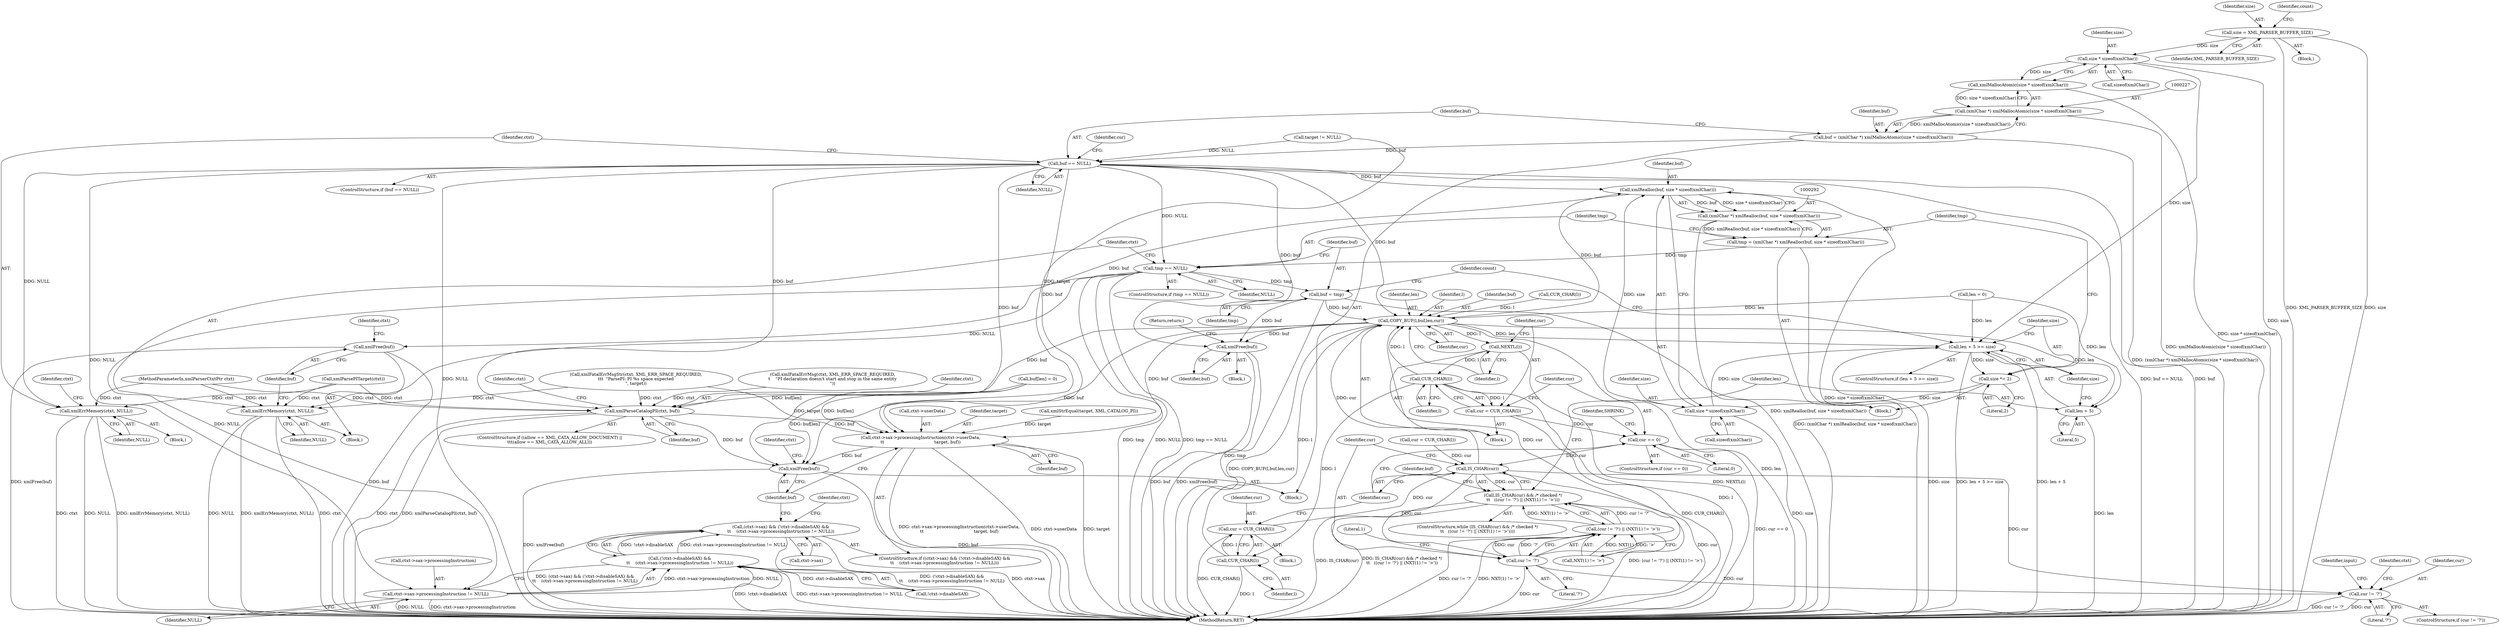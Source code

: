 digraph "0_Chrome_d0947db40187f4708c58e64cbd6013faf9eddeed_30@API" {
"1000229" [label="(Call,size * sizeof(xmlChar))"];
"1000117" [label="(Call,size = XML_PARSER_BUFFER_SIZE)"];
"1000228" [label="(Call,xmlMallocAtomic(size * sizeof(xmlChar)))"];
"1000226" [label="(Call,(xmlChar *) xmlMallocAtomic(size * sizeof(xmlChar)))"];
"1000224" [label="(Call,buf = (xmlChar *) xmlMallocAtomic(size * sizeof(xmlChar)))"];
"1000234" [label="(Call,buf == NULL)"];
"1000238" [label="(Call,xmlErrMemory(ctxt, NULL))"];
"1000293" [label="(Call,xmlRealloc(buf, size * sizeof(xmlChar)))"];
"1000291" [label="(Call,(xmlChar *) xmlRealloc(buf, size * sizeof(xmlChar)))"];
"1000289" [label="(Call,tmp = (xmlChar *) xmlRealloc(buf, size * sizeof(xmlChar)))"];
"1000300" [label="(Call,tmp == NULL)"];
"1000304" [label="(Call,xmlErrMemory(ctxt, NULL))"];
"1000315" [label="(Call,buf = tmp)"];
"1000333" [label="(Call,xmlFree(buf))"];
"1000339" [label="(Call,COPY_BUF(l,buf,len,cur))"];
"1000279" [label="(Call,len + 5 >= size)"];
"1000286" [label="(Call,size *= 2)"];
"1000295" [label="(Call,size * sizeof(xmlChar))"];
"1000280" [label="(Call,len + 5)"];
"1000344" [label="(Call,NEXTL(l))"];
"1000348" [label="(Call,CUR_CHAR(l))"];
"1000346" [label="(Call,cur = CUR_CHAR(l))"];
"1000351" [label="(Call,cur == 0)"];
"1000267" [label="(Call,IS_CHAR(cur))"];
"1000266" [label="(Call,IS_CHAR(cur) && /* checked */\n\t\t   ((cur != '?') || (NXT(1) != '>')))"];
"1000270" [label="(Call,cur != '?')"];
"1000269" [label="(Call,(cur != '?') || (NXT(1) != '>'))"];
"1000367" [label="(Call,cur != '?')"];
"1000359" [label="(Call,CUR_CHAR(l))"];
"1000357" [label="(Call,cur = CUR_CHAR(l))"];
"1000416" [label="(Call,xmlParseCatalogPI(ctxt, buf))"];
"1000436" [label="(Call,ctxt->sax->processingInstruction(ctxt->userData,\n\t\t                                     target, buf))"];
"1000442" [label="(Call,xmlFree(buf))"];
"1000429" [label="(Call,ctxt->sax->processingInstruction != NULL)"];
"1000424" [label="(Call,(!ctxt->disableSAX) &&\n\t\t    (ctxt->sax->processingInstruction != NULL))"];
"1000420" [label="(Call,(ctxt->sax) && (!ctxt->disableSAX) &&\n\t\t    (ctxt->sax->processingInstruction != NULL))"];
"1000307" [label="(Call,xmlFree(buf))"];
"1000385" [label="(Call,xmlFatalErrMsg(ctxt, XML_ERR_SPACE_REQUIRED,\n\t    \"PI declaration doesn't start and stop in the same entity\n\"))"];
"1000243" [label="(Identifier,ctxt)"];
"1000349" [label="(Identifier,l)"];
"1000315" [label="(Call,buf = tmp)"];
"1000311" [label="(Identifier,ctxt)"];
"1000273" [label="(Call,NXT(1) != '>')"];
"1000422" [label="(Identifier,ctxt)"];
"1000270" [label="(Call,cur != '?')"];
"1000301" [label="(Identifier,tmp)"];
"1000380" [label="(Identifier,input)"];
"1000117" [label="(Call,size = XML_PARSER_BUFFER_SIZE)"];
"1000277" [label="(Block,)"];
"1000118" [label="(Identifier,size)"];
"1000290" [label="(Identifier,tmp)"];
"1000271" [label="(Identifier,cur)"];
"1000346" [label="(Call,cur = CUR_CHAR(l))"];
"1000441" [label="(Identifier,buf)"];
"1000240" [label="(Identifier,NULL)"];
"1000461" [label="(MethodReturn,RET)"];
"1000344" [label="(Call,NEXTL(l))"];
"1000162" [label="(Call,target != NULL)"];
"1000265" [label="(ControlStructure,while (IS_CHAR(cur) && /* checked */\n\t\t   ((cur != '?') || (NXT(1) != '>'))))"];
"1000304" [label="(Call,xmlErrMemory(ctxt, NULL))"];
"1000228" [label="(Call,xmlMallocAtomic(size * sizeof(xmlChar)))"];
"1000275" [label="(Literal,1)"];
"1000233" [label="(ControlStructure,if (buf == NULL))"];
"1000306" [label="(Identifier,NULL)"];
"1000234" [label="(Call,buf == NULL)"];
"1000352" [label="(Identifier,cur)"];
"1000236" [label="(Identifier,NULL)"];
"1000126" [label="(Identifier,count)"];
"1000287" [label="(Identifier,size)"];
"1000319" [label="(Identifier,count)"];
"1000334" [label="(Identifier,buf)"];
"1000335" [label="(Return,return;)"];
"1000367" [label="(Call,cur != '?')"];
"1000297" [label="(Call,sizeof(xmlChar))"];
"1000291" [label="(Call,(xmlChar *) xmlRealloc(buf, size * sizeof(xmlChar)))"];
"1000248" [label="(Identifier,cur)"];
"1000443" [label="(Identifier,buf)"];
"1000453" [label="(Identifier,ctxt)"];
"1000340" [label="(Identifier,l)"];
"1000119" [label="(Identifier,XML_PARSER_BUFFER_SIZE)"];
"1000308" [label="(Identifier,buf)"];
"1000341" [label="(Identifier,buf)"];
"1000400" [label="(Call,xmlStrEqual(target, XML_CATALOG_PI))"];
"1000272" [label="(Literal,'?')"];
"1000226" [label="(Call,(xmlChar *) xmlMallocAtomic(size * sizeof(xmlChar)))"];
"1000263" [label="(Call,CUR_CHAR(l))"];
"1000438" [label="(Identifier,ctxt)"];
"1000288" [label="(Literal,2)"];
"1000343" [label="(Identifier,cur)"];
"1000231" [label="(Call,sizeof(xmlChar))"];
"1000361" [label="(Call,buf[len] = 0)"];
"1000351" [label="(Call,cur == 0)"];
"1000425" [label="(Call,!ctxt->disableSAX)"];
"1000296" [label="(Identifier,size)"];
"1000436" [label="(Call,ctxt->sax->processingInstruction(ctxt->userData,\n\t\t                                     target, buf))"];
"1000279" [label="(Call,len + 5 >= size)"];
"1000348" [label="(Call,CUR_CHAR(l))"];
"1000224" [label="(Call,buf = (xmlChar *) xmlMallocAtomic(size * sizeof(xmlChar)))"];
"1000437" [label="(Call,ctxt->userData)"];
"1000345" [label="(Identifier,l)"];
"1000281" [label="(Identifier,len)"];
"1000294" [label="(Identifier,buf)"];
"1000360" [label="(Identifier,l)"];
"1000372" [label="(Identifier,ctxt)"];
"1000303" [label="(Block,)"];
"1000305" [label="(Identifier,ctxt)"];
"1000359" [label="(Call,CUR_CHAR(l))"];
"1000289" [label="(Call,tmp = (xmlChar *) xmlRealloc(buf, size * sizeof(xmlChar)))"];
"1000354" [label="(Block,)"];
"1000230" [label="(Identifier,size)"];
"1000299" [label="(ControlStructure,if (tmp == NULL))"];
"1000300" [label="(Call,tmp == NULL)"];
"1000107" [label="(Block,)"];
"1000421" [label="(Call,ctxt->sax)"];
"1000106" [label="(MethodParameterIn,xmlParserCtxtPtr ctxt)"];
"1000282" [label="(Literal,5)"];
"1000347" [label="(Identifier,cur)"];
"1000269" [label="(Call,(cur != '?') || (NXT(1) != '>'))"];
"1000268" [label="(Identifier,cur)"];
"1000358" [label="(Identifier,cur)"];
"1000283" [label="(Identifier,size)"];
"1000368" [label="(Identifier,cur)"];
"1000408" [label="(ControlStructure,if ((allow == XML_CATA_ALLOW_DOCUMENT) ||\n\t\t\t(allow == XML_CATA_ALLOW_ALL)))"];
"1000280" [label="(Call,len + 5)"];
"1000420" [label="(Call,(ctxt->sax) && (!ctxt->disableSAX) &&\n\t\t    (ctxt->sax->processingInstruction != NULL))"];
"1000417" [label="(Identifier,ctxt)"];
"1000317" [label="(Identifier,tmp)"];
"1000342" [label="(Identifier,len)"];
"1000369" [label="(Literal,'?')"];
"1000278" [label="(ControlStructure,if (len + 5 >= size))"];
"1000307" [label="(Call,xmlFree(buf))"];
"1000355" [label="(Identifier,SHRINK)"];
"1000316" [label="(Identifier,buf)"];
"1000267" [label="(Call,IS_CHAR(cur))"];
"1000424" [label="(Call,(!ctxt->disableSAX) &&\n\t\t    (ctxt->sax->processingInstruction != NULL))"];
"1000416" [label="(Call,xmlParseCatalogPI(ctxt, buf))"];
"1000332" [label="(Block,)"];
"1000284" [label="(Block,)"];
"1000225" [label="(Identifier,buf)"];
"1000295" [label="(Call,size * sizeof(xmlChar))"];
"1000165" [label="(Block,)"];
"1000286" [label="(Call,size *= 2)"];
"1000113" [label="(Call,len = 0)"];
"1000353" [label="(Literal,0)"];
"1000418" [label="(Identifier,buf)"];
"1000419" [label="(ControlStructure,if ((ctxt->sax) && (!ctxt->disableSAX) &&\n\t\t    (ctxt->sax->processingInstruction != NULL)))"];
"1000237" [label="(Block,)"];
"1000229" [label="(Call,size * sizeof(xmlChar))"];
"1000266" [label="(Call,IS_CHAR(cur) && /* checked */\n\t\t   ((cur != '?') || (NXT(1) != '>')))"];
"1000159" [label="(Call,xmlParsePITarget(ctxt))"];
"1000293" [label="(Call,xmlRealloc(buf, size * sizeof(xmlChar)))"];
"1000255" [label="(Call,xmlFatalErrMsgStr(ctxt, XML_ERR_SPACE_REQUIRED,\n\t\t\t  \"ParsePI: PI %s space expected\n\", target))"];
"1000429" [label="(Call,ctxt->sax->processingInstruction != NULL)"];
"1000235" [label="(Identifier,buf)"];
"1000350" [label="(ControlStructure,if (cur == 0))"];
"1000238" [label="(Call,xmlErrMemory(ctxt, NULL))"];
"1000430" [label="(Call,ctxt->sax->processingInstruction)"];
"1000261" [label="(Call,cur = CUR_CHAR(l))"];
"1000440" [label="(Identifier,target)"];
"1000357" [label="(Call,cur = CUR_CHAR(l))"];
"1000333" [label="(Call,xmlFree(buf))"];
"1000339" [label="(Call,COPY_BUF(l,buf,len,cur))"];
"1000442" [label="(Call,xmlFree(buf))"];
"1000363" [label="(Identifier,buf)"];
"1000435" [label="(Identifier,NULL)"];
"1000302" [label="(Identifier,NULL)"];
"1000239" [label="(Identifier,ctxt)"];
"1000366" [label="(ControlStructure,if (cur != '?'))"];
"1000229" -> "1000228"  [label="AST: "];
"1000229" -> "1000231"  [label="CFG: "];
"1000230" -> "1000229"  [label="AST: "];
"1000231" -> "1000229"  [label="AST: "];
"1000228" -> "1000229"  [label="CFG: "];
"1000229" -> "1000461"  [label="DDG: size"];
"1000229" -> "1000228"  [label="DDG: size"];
"1000117" -> "1000229"  [label="DDG: size"];
"1000229" -> "1000279"  [label="DDG: size"];
"1000117" -> "1000107"  [label="AST: "];
"1000117" -> "1000119"  [label="CFG: "];
"1000118" -> "1000117"  [label="AST: "];
"1000119" -> "1000117"  [label="AST: "];
"1000126" -> "1000117"  [label="CFG: "];
"1000117" -> "1000461"  [label="DDG: size"];
"1000117" -> "1000461"  [label="DDG: XML_PARSER_BUFFER_SIZE"];
"1000228" -> "1000226"  [label="AST: "];
"1000226" -> "1000228"  [label="CFG: "];
"1000228" -> "1000461"  [label="DDG: size * sizeof(xmlChar)"];
"1000228" -> "1000226"  [label="DDG: size * sizeof(xmlChar)"];
"1000226" -> "1000224"  [label="AST: "];
"1000227" -> "1000226"  [label="AST: "];
"1000224" -> "1000226"  [label="CFG: "];
"1000226" -> "1000461"  [label="DDG: xmlMallocAtomic(size * sizeof(xmlChar))"];
"1000226" -> "1000224"  [label="DDG: xmlMallocAtomic(size * sizeof(xmlChar))"];
"1000224" -> "1000165"  [label="AST: "];
"1000225" -> "1000224"  [label="AST: "];
"1000235" -> "1000224"  [label="CFG: "];
"1000224" -> "1000461"  [label="DDG: (xmlChar *) xmlMallocAtomic(size * sizeof(xmlChar))"];
"1000224" -> "1000234"  [label="DDG: buf"];
"1000234" -> "1000233"  [label="AST: "];
"1000234" -> "1000236"  [label="CFG: "];
"1000235" -> "1000234"  [label="AST: "];
"1000236" -> "1000234"  [label="AST: "];
"1000239" -> "1000234"  [label="CFG: "];
"1000248" -> "1000234"  [label="CFG: "];
"1000234" -> "1000461"  [label="DDG: NULL"];
"1000234" -> "1000461"  [label="DDG: buf"];
"1000234" -> "1000461"  [label="DDG: buf == NULL"];
"1000162" -> "1000234"  [label="DDG: NULL"];
"1000234" -> "1000238"  [label="DDG: NULL"];
"1000234" -> "1000293"  [label="DDG: buf"];
"1000234" -> "1000300"  [label="DDG: NULL"];
"1000234" -> "1000333"  [label="DDG: buf"];
"1000234" -> "1000339"  [label="DDG: buf"];
"1000234" -> "1000416"  [label="DDG: buf"];
"1000234" -> "1000429"  [label="DDG: NULL"];
"1000234" -> "1000436"  [label="DDG: buf"];
"1000234" -> "1000442"  [label="DDG: buf"];
"1000238" -> "1000237"  [label="AST: "];
"1000238" -> "1000240"  [label="CFG: "];
"1000239" -> "1000238"  [label="AST: "];
"1000240" -> "1000238"  [label="AST: "];
"1000243" -> "1000238"  [label="CFG: "];
"1000238" -> "1000461"  [label="DDG: ctxt"];
"1000238" -> "1000461"  [label="DDG: NULL"];
"1000238" -> "1000461"  [label="DDG: xmlErrMemory(ctxt, NULL)"];
"1000159" -> "1000238"  [label="DDG: ctxt"];
"1000106" -> "1000238"  [label="DDG: ctxt"];
"1000293" -> "1000291"  [label="AST: "];
"1000293" -> "1000295"  [label="CFG: "];
"1000294" -> "1000293"  [label="AST: "];
"1000295" -> "1000293"  [label="AST: "];
"1000291" -> "1000293"  [label="CFG: "];
"1000293" -> "1000461"  [label="DDG: size * sizeof(xmlChar)"];
"1000293" -> "1000291"  [label="DDG: buf"];
"1000293" -> "1000291"  [label="DDG: size * sizeof(xmlChar)"];
"1000339" -> "1000293"  [label="DDG: buf"];
"1000295" -> "1000293"  [label="DDG: size"];
"1000293" -> "1000307"  [label="DDG: buf"];
"1000291" -> "1000289"  [label="AST: "];
"1000292" -> "1000291"  [label="AST: "];
"1000289" -> "1000291"  [label="CFG: "];
"1000291" -> "1000461"  [label="DDG: xmlRealloc(buf, size * sizeof(xmlChar))"];
"1000291" -> "1000289"  [label="DDG: xmlRealloc(buf, size * sizeof(xmlChar))"];
"1000289" -> "1000284"  [label="AST: "];
"1000290" -> "1000289"  [label="AST: "];
"1000301" -> "1000289"  [label="CFG: "];
"1000289" -> "1000461"  [label="DDG: (xmlChar *) xmlRealloc(buf, size * sizeof(xmlChar))"];
"1000289" -> "1000300"  [label="DDG: tmp"];
"1000300" -> "1000299"  [label="AST: "];
"1000300" -> "1000302"  [label="CFG: "];
"1000301" -> "1000300"  [label="AST: "];
"1000302" -> "1000300"  [label="AST: "];
"1000305" -> "1000300"  [label="CFG: "];
"1000316" -> "1000300"  [label="CFG: "];
"1000300" -> "1000461"  [label="DDG: tmp"];
"1000300" -> "1000461"  [label="DDG: NULL"];
"1000300" -> "1000461"  [label="DDG: tmp == NULL"];
"1000300" -> "1000304"  [label="DDG: NULL"];
"1000300" -> "1000315"  [label="DDG: tmp"];
"1000300" -> "1000429"  [label="DDG: NULL"];
"1000304" -> "1000303"  [label="AST: "];
"1000304" -> "1000306"  [label="CFG: "];
"1000305" -> "1000304"  [label="AST: "];
"1000306" -> "1000304"  [label="AST: "];
"1000308" -> "1000304"  [label="CFG: "];
"1000304" -> "1000461"  [label="DDG: xmlErrMemory(ctxt, NULL)"];
"1000304" -> "1000461"  [label="DDG: ctxt"];
"1000304" -> "1000461"  [label="DDG: NULL"];
"1000159" -> "1000304"  [label="DDG: ctxt"];
"1000255" -> "1000304"  [label="DDG: ctxt"];
"1000106" -> "1000304"  [label="DDG: ctxt"];
"1000315" -> "1000284"  [label="AST: "];
"1000315" -> "1000317"  [label="CFG: "];
"1000316" -> "1000315"  [label="AST: "];
"1000317" -> "1000315"  [label="AST: "];
"1000319" -> "1000315"  [label="CFG: "];
"1000315" -> "1000461"  [label="DDG: tmp"];
"1000315" -> "1000333"  [label="DDG: buf"];
"1000315" -> "1000339"  [label="DDG: buf"];
"1000333" -> "1000332"  [label="AST: "];
"1000333" -> "1000334"  [label="CFG: "];
"1000334" -> "1000333"  [label="AST: "];
"1000335" -> "1000333"  [label="CFG: "];
"1000333" -> "1000461"  [label="DDG: buf"];
"1000333" -> "1000461"  [label="DDG: xmlFree(buf)"];
"1000339" -> "1000333"  [label="DDG: buf"];
"1000339" -> "1000277"  [label="AST: "];
"1000339" -> "1000343"  [label="CFG: "];
"1000340" -> "1000339"  [label="AST: "];
"1000341" -> "1000339"  [label="AST: "];
"1000342" -> "1000339"  [label="AST: "];
"1000343" -> "1000339"  [label="AST: "];
"1000345" -> "1000339"  [label="CFG: "];
"1000339" -> "1000461"  [label="DDG: COPY_BUF(l,buf,len,cur)"];
"1000339" -> "1000461"  [label="DDG: len"];
"1000339" -> "1000279"  [label="DDG: len"];
"1000339" -> "1000280"  [label="DDG: len"];
"1000348" -> "1000339"  [label="DDG: l"];
"1000263" -> "1000339"  [label="DDG: l"];
"1000359" -> "1000339"  [label="DDG: l"];
"1000113" -> "1000339"  [label="DDG: len"];
"1000267" -> "1000339"  [label="DDG: cur"];
"1000270" -> "1000339"  [label="DDG: cur"];
"1000339" -> "1000344"  [label="DDG: l"];
"1000339" -> "1000416"  [label="DDG: buf"];
"1000339" -> "1000436"  [label="DDG: buf"];
"1000339" -> "1000442"  [label="DDG: buf"];
"1000279" -> "1000278"  [label="AST: "];
"1000279" -> "1000283"  [label="CFG: "];
"1000280" -> "1000279"  [label="AST: "];
"1000283" -> "1000279"  [label="AST: "];
"1000287" -> "1000279"  [label="CFG: "];
"1000319" -> "1000279"  [label="CFG: "];
"1000279" -> "1000461"  [label="DDG: len + 5"];
"1000279" -> "1000461"  [label="DDG: size"];
"1000279" -> "1000461"  [label="DDG: len + 5 >= size"];
"1000113" -> "1000279"  [label="DDG: len"];
"1000295" -> "1000279"  [label="DDG: size"];
"1000279" -> "1000286"  [label="DDG: size"];
"1000286" -> "1000284"  [label="AST: "];
"1000286" -> "1000288"  [label="CFG: "];
"1000287" -> "1000286"  [label="AST: "];
"1000288" -> "1000286"  [label="AST: "];
"1000290" -> "1000286"  [label="CFG: "];
"1000286" -> "1000295"  [label="DDG: size"];
"1000295" -> "1000297"  [label="CFG: "];
"1000296" -> "1000295"  [label="AST: "];
"1000297" -> "1000295"  [label="AST: "];
"1000295" -> "1000461"  [label="DDG: size"];
"1000280" -> "1000282"  [label="CFG: "];
"1000281" -> "1000280"  [label="AST: "];
"1000282" -> "1000280"  [label="AST: "];
"1000283" -> "1000280"  [label="CFG: "];
"1000280" -> "1000461"  [label="DDG: len"];
"1000113" -> "1000280"  [label="DDG: len"];
"1000344" -> "1000277"  [label="AST: "];
"1000344" -> "1000345"  [label="CFG: "];
"1000345" -> "1000344"  [label="AST: "];
"1000347" -> "1000344"  [label="CFG: "];
"1000344" -> "1000461"  [label="DDG: NEXTL(l)"];
"1000344" -> "1000348"  [label="DDG: l"];
"1000348" -> "1000346"  [label="AST: "];
"1000348" -> "1000349"  [label="CFG: "];
"1000349" -> "1000348"  [label="AST: "];
"1000346" -> "1000348"  [label="CFG: "];
"1000348" -> "1000461"  [label="DDG: l"];
"1000348" -> "1000346"  [label="DDG: l"];
"1000348" -> "1000359"  [label="DDG: l"];
"1000346" -> "1000277"  [label="AST: "];
"1000347" -> "1000346"  [label="AST: "];
"1000352" -> "1000346"  [label="CFG: "];
"1000346" -> "1000461"  [label="DDG: CUR_CHAR(l)"];
"1000346" -> "1000351"  [label="DDG: cur"];
"1000351" -> "1000350"  [label="AST: "];
"1000351" -> "1000353"  [label="CFG: "];
"1000352" -> "1000351"  [label="AST: "];
"1000353" -> "1000351"  [label="AST: "];
"1000268" -> "1000351"  [label="CFG: "];
"1000355" -> "1000351"  [label="CFG: "];
"1000351" -> "1000461"  [label="DDG: cur == 0"];
"1000351" -> "1000267"  [label="DDG: cur"];
"1000267" -> "1000266"  [label="AST: "];
"1000267" -> "1000268"  [label="CFG: "];
"1000268" -> "1000267"  [label="AST: "];
"1000271" -> "1000267"  [label="CFG: "];
"1000266" -> "1000267"  [label="CFG: "];
"1000267" -> "1000461"  [label="DDG: cur"];
"1000267" -> "1000266"  [label="DDG: cur"];
"1000357" -> "1000267"  [label="DDG: cur"];
"1000261" -> "1000267"  [label="DDG: cur"];
"1000267" -> "1000270"  [label="DDG: cur"];
"1000267" -> "1000367"  [label="DDG: cur"];
"1000266" -> "1000265"  [label="AST: "];
"1000266" -> "1000269"  [label="CFG: "];
"1000269" -> "1000266"  [label="AST: "];
"1000281" -> "1000266"  [label="CFG: "];
"1000363" -> "1000266"  [label="CFG: "];
"1000266" -> "1000461"  [label="DDG: (cur != '?') || (NXT(1) != '>')"];
"1000266" -> "1000461"  [label="DDG: IS_CHAR(cur)"];
"1000266" -> "1000461"  [label="DDG: IS_CHAR(cur) && /* checked */\n\t\t   ((cur != '?') || (NXT(1) != '>'))"];
"1000269" -> "1000266"  [label="DDG: cur != '?'"];
"1000269" -> "1000266"  [label="DDG: NXT(1) != '>'"];
"1000270" -> "1000269"  [label="AST: "];
"1000270" -> "1000272"  [label="CFG: "];
"1000271" -> "1000270"  [label="AST: "];
"1000272" -> "1000270"  [label="AST: "];
"1000275" -> "1000270"  [label="CFG: "];
"1000269" -> "1000270"  [label="CFG: "];
"1000270" -> "1000461"  [label="DDG: cur"];
"1000270" -> "1000269"  [label="DDG: cur"];
"1000270" -> "1000269"  [label="DDG: '?'"];
"1000270" -> "1000367"  [label="DDG: cur"];
"1000269" -> "1000273"  [label="CFG: "];
"1000273" -> "1000269"  [label="AST: "];
"1000269" -> "1000461"  [label="DDG: NXT(1) != '>'"];
"1000269" -> "1000461"  [label="DDG: cur != '?'"];
"1000273" -> "1000269"  [label="DDG: NXT(1)"];
"1000273" -> "1000269"  [label="DDG: '>'"];
"1000367" -> "1000366"  [label="AST: "];
"1000367" -> "1000369"  [label="CFG: "];
"1000368" -> "1000367"  [label="AST: "];
"1000369" -> "1000367"  [label="AST: "];
"1000372" -> "1000367"  [label="CFG: "];
"1000380" -> "1000367"  [label="CFG: "];
"1000367" -> "1000461"  [label="DDG: cur"];
"1000367" -> "1000461"  [label="DDG: cur != '?'"];
"1000359" -> "1000357"  [label="AST: "];
"1000359" -> "1000360"  [label="CFG: "];
"1000360" -> "1000359"  [label="AST: "];
"1000357" -> "1000359"  [label="CFG: "];
"1000359" -> "1000461"  [label="DDG: l"];
"1000359" -> "1000357"  [label="DDG: l"];
"1000357" -> "1000354"  [label="AST: "];
"1000358" -> "1000357"  [label="AST: "];
"1000268" -> "1000357"  [label="CFG: "];
"1000357" -> "1000461"  [label="DDG: CUR_CHAR(l)"];
"1000416" -> "1000408"  [label="AST: "];
"1000416" -> "1000418"  [label="CFG: "];
"1000417" -> "1000416"  [label="AST: "];
"1000418" -> "1000416"  [label="AST: "];
"1000422" -> "1000416"  [label="CFG: "];
"1000416" -> "1000461"  [label="DDG: xmlParseCatalogPI(ctxt, buf)"];
"1000416" -> "1000461"  [label="DDG: ctxt"];
"1000159" -> "1000416"  [label="DDG: ctxt"];
"1000385" -> "1000416"  [label="DDG: ctxt"];
"1000255" -> "1000416"  [label="DDG: ctxt"];
"1000106" -> "1000416"  [label="DDG: ctxt"];
"1000361" -> "1000416"  [label="DDG: buf[len]"];
"1000416" -> "1000436"  [label="DDG: buf"];
"1000416" -> "1000442"  [label="DDG: buf"];
"1000436" -> "1000419"  [label="AST: "];
"1000436" -> "1000441"  [label="CFG: "];
"1000437" -> "1000436"  [label="AST: "];
"1000440" -> "1000436"  [label="AST: "];
"1000441" -> "1000436"  [label="AST: "];
"1000443" -> "1000436"  [label="CFG: "];
"1000436" -> "1000461"  [label="DDG: ctxt->sax->processingInstruction(ctxt->userData,\n\t\t                                     target, buf)"];
"1000436" -> "1000461"  [label="DDG: ctxt->userData"];
"1000436" -> "1000461"  [label="DDG: target"];
"1000255" -> "1000436"  [label="DDG: target"];
"1000400" -> "1000436"  [label="DDG: target"];
"1000162" -> "1000436"  [label="DDG: target"];
"1000361" -> "1000436"  [label="DDG: buf[len]"];
"1000436" -> "1000442"  [label="DDG: buf"];
"1000442" -> "1000165"  [label="AST: "];
"1000442" -> "1000443"  [label="CFG: "];
"1000443" -> "1000442"  [label="AST: "];
"1000453" -> "1000442"  [label="CFG: "];
"1000442" -> "1000461"  [label="DDG: xmlFree(buf)"];
"1000442" -> "1000461"  [label="DDG: buf"];
"1000361" -> "1000442"  [label="DDG: buf[len]"];
"1000429" -> "1000424"  [label="AST: "];
"1000429" -> "1000435"  [label="CFG: "];
"1000430" -> "1000429"  [label="AST: "];
"1000435" -> "1000429"  [label="AST: "];
"1000424" -> "1000429"  [label="CFG: "];
"1000429" -> "1000461"  [label="DDG: NULL"];
"1000429" -> "1000461"  [label="DDG: ctxt->sax->processingInstruction"];
"1000429" -> "1000424"  [label="DDG: ctxt->sax->processingInstruction"];
"1000429" -> "1000424"  [label="DDG: NULL"];
"1000424" -> "1000420"  [label="AST: "];
"1000424" -> "1000425"  [label="CFG: "];
"1000425" -> "1000424"  [label="AST: "];
"1000420" -> "1000424"  [label="CFG: "];
"1000424" -> "1000461"  [label="DDG: !ctxt->disableSAX"];
"1000424" -> "1000461"  [label="DDG: ctxt->sax->processingInstruction != NULL"];
"1000424" -> "1000420"  [label="DDG: !ctxt->disableSAX"];
"1000424" -> "1000420"  [label="DDG: ctxt->sax->processingInstruction != NULL"];
"1000425" -> "1000424"  [label="DDG: ctxt->disableSAX"];
"1000420" -> "1000419"  [label="AST: "];
"1000420" -> "1000421"  [label="CFG: "];
"1000421" -> "1000420"  [label="AST: "];
"1000438" -> "1000420"  [label="CFG: "];
"1000443" -> "1000420"  [label="CFG: "];
"1000420" -> "1000461"  [label="DDG: (ctxt->sax) && (!ctxt->disableSAX) &&\n\t\t    (ctxt->sax->processingInstruction != NULL)"];
"1000420" -> "1000461"  [label="DDG: (!ctxt->disableSAX) &&\n\t\t    (ctxt->sax->processingInstruction != NULL)"];
"1000420" -> "1000461"  [label="DDG: ctxt->sax"];
"1000307" -> "1000303"  [label="AST: "];
"1000307" -> "1000308"  [label="CFG: "];
"1000308" -> "1000307"  [label="AST: "];
"1000311" -> "1000307"  [label="CFG: "];
"1000307" -> "1000461"  [label="DDG: xmlFree(buf)"];
"1000307" -> "1000461"  [label="DDG: buf"];
}
